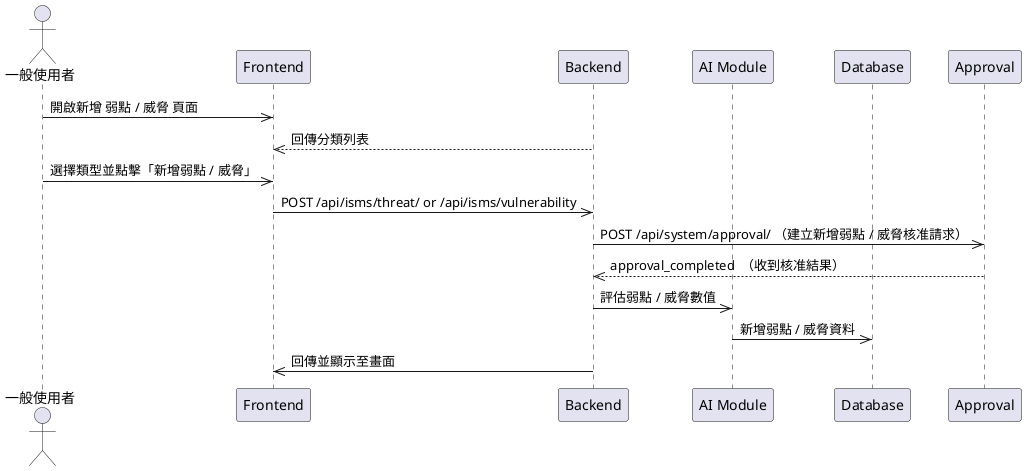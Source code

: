 @startuml
actor User as "一般使用者"
participant Frontend
participant Backend
participant AI_Module as "AI Module"
participant Database

User->>Frontend: 開啟新增 弱點 / 威脅 頁面
Backend-->>Frontend: 回傳分類列表
User->>Frontend: 選擇類型並點擊「新增弱點 / 威脅」
Frontend->>Backend: POST /api/isms/threat/ or /api/isms/vulnerability
Backend->>Approval: POST /api/system/approval/ （建立新增弱點 / 威脅核准請求）
Approval-->>Backend: approval_completed  （收到核准結果）
Backend->> AI_Module: 評估弱點 / 威脅數值
AI_Module->>Database: 新增弱點 / 威脅資料
Backend->>Frontend: 回傳並顯示至畫面
@enduml
